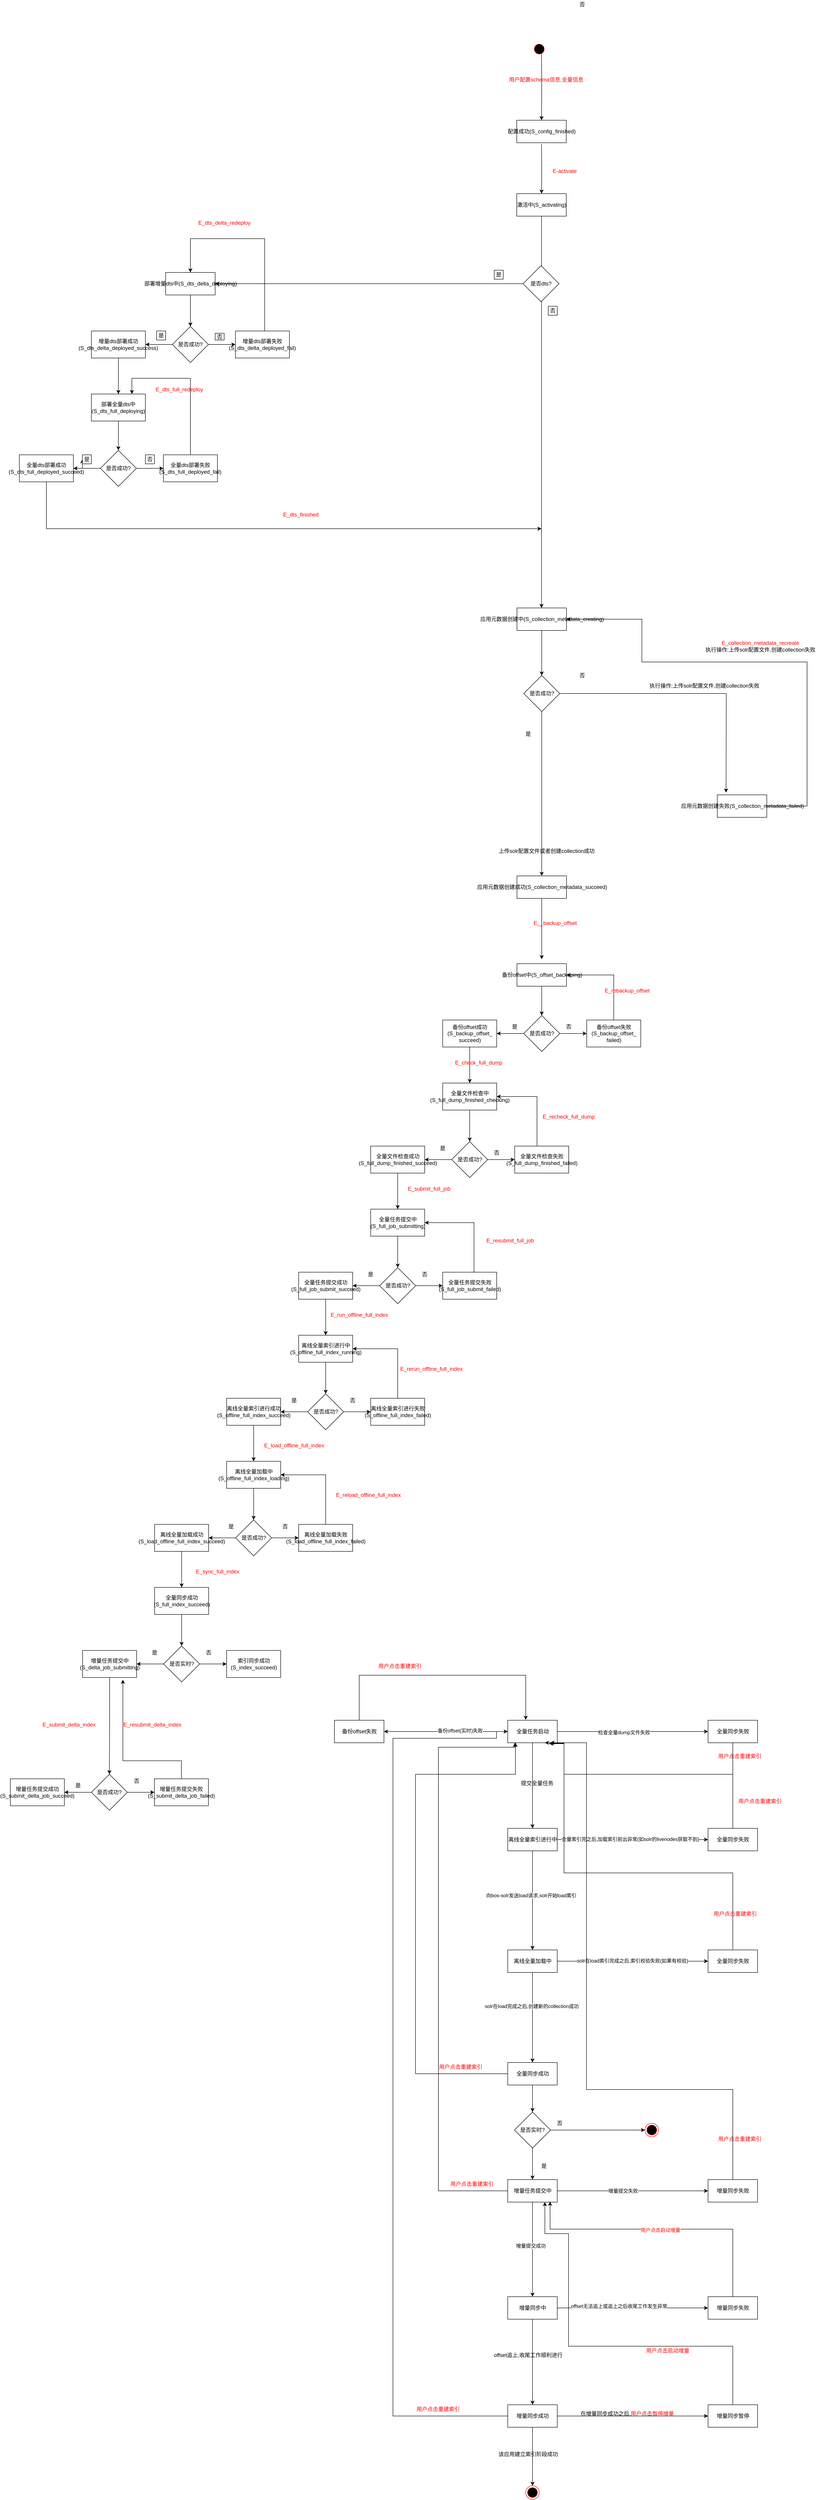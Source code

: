 <mxfile version="13.9.7" type="github">
  <diagram id="E6UDTMIK5SfPo9EAQP29" name="Page-1">
    <mxGraphModel dx="2750" dy="1805" grid="1" gridSize="10" guides="1" tooltips="1" connect="1" arrows="1" fold="1" page="1" pageScale="1" pageWidth="1169" pageHeight="826" math="0" shadow="0">
      <root>
        <mxCell id="0" />
        <mxCell id="1" parent="0" />
        <mxCell id="xRANGXOFlQ8uoqTKwq2T-1" value="" style="ellipse;html=1;shape=startState;fillColor=#000000;strokeColor=#ff0000;" parent="1" vertex="1">
          <mxGeometry x="410" y="-636" width="30" height="30" as="geometry" />
        </mxCell>
        <mxCell id="xRANGXOFlQ8uoqTKwq2T-8" value="" style="edgeStyle=orthogonalEdgeStyle;rounded=0;orthogonalLoop=1;jettySize=auto;html=1;" parent="1" target="xRANGXOFlQ8uoqTKwq2T-7" edge="1">
          <mxGeometry relative="1" as="geometry">
            <mxPoint x="430" y="-613" as="sourcePoint" />
          </mxGeometry>
        </mxCell>
        <mxCell id="xRANGXOFlQ8uoqTKwq2T-10" value="" style="edgeStyle=orthogonalEdgeStyle;rounded=0;orthogonalLoop=1;jettySize=auto;html=1;" parent="1" target="ouW_fzpy-MnYri31NkzG-50" edge="1">
          <mxGeometry relative="1" as="geometry">
            <mxPoint x="430" y="-270" as="sourcePoint" />
            <mxPoint x="460" y="1040" as="targetPoint" />
          </mxGeometry>
        </mxCell>
        <mxCell id="ouW_fzpy-MnYri31NkzG-12" style="edgeStyle=orthogonalEdgeStyle;rounded=0;orthogonalLoop=1;jettySize=auto;html=1;entryX=0.5;entryY=0;entryDx=0;entryDy=0;" edge="1" parent="1" target="ouW_fzpy-MnYri31NkzG-9">
          <mxGeometry relative="1" as="geometry">
            <mxPoint x="430" y="-310" as="targetPoint" />
            <mxPoint x="430" y="-410" as="sourcePoint" />
          </mxGeometry>
        </mxCell>
        <mxCell id="xRANGXOFlQ8uoqTKwq2T-7" value="配置成功(S_config_finished)" style="html=1;" parent="1" vertex="1">
          <mxGeometry x="375" y="-463" width="110" height="50" as="geometry" />
        </mxCell>
        <mxCell id="ouW_fzpy-MnYri31NkzG-66" style="edgeStyle=orthogonalEdgeStyle;rounded=0;orthogonalLoop=1;jettySize=auto;html=1;" edge="1" parent="1" source="xRANGXOFlQ8uoqTKwq2T-9">
          <mxGeometry relative="1" as="geometry">
            <mxPoint x="430.5" y="1400" as="targetPoint" />
          </mxGeometry>
        </mxCell>
        <mxCell id="xRANGXOFlQ8uoqTKwq2T-9" value="应用元数据创建成功(S_collection_metadata_succeed)" style="html=1;" parent="1" vertex="1">
          <mxGeometry x="375.5" y="1215" width="110" height="50" as="geometry" />
        </mxCell>
        <mxCell id="ouW_fzpy-MnYri31NkzG-60" style="edgeStyle=orthogonalEdgeStyle;rounded=0;orthogonalLoop=1;jettySize=auto;html=1;entryX=1;entryY=0.5;entryDx=0;entryDy=0;" edge="1" parent="1" source="xRANGXOFlQ8uoqTKwq2T-11" target="ouW_fzpy-MnYri31NkzG-50">
          <mxGeometry relative="1" as="geometry">
            <Array as="points">
              <mxPoint x="1020" y="1060" />
              <mxPoint x="1020" y="740" />
              <mxPoint x="653" y="740" />
              <mxPoint x="653" y="645" />
            </Array>
          </mxGeometry>
        </mxCell>
        <mxCell id="xRANGXOFlQ8uoqTKwq2T-11" value="应用元数据创建失败(S_collection_metadata_failed)" style="html=1;" parent="1" vertex="1">
          <mxGeometry x="820.5" y="1035" width="110" height="50" as="geometry" />
        </mxCell>
        <mxCell id="xRANGXOFlQ8uoqTKwq2T-22" style="edgeStyle=orthogonalEdgeStyle;rounded=0;orthogonalLoop=1;jettySize=auto;html=1;entryX=0;entryY=0.5;entryDx=0;entryDy=0;" parent="1" source="xRANGXOFlQ8uoqTKwq2T-18" target="xRANGXOFlQ8uoqTKwq2T-20" edge="1" treatAsSingle="0">
          <mxGeometry relative="1" as="geometry" />
        </mxCell>
        <mxCell id="pfTwy-6_xwasAA1-WFlj-45" value="检查全量dump文件失败" style="edgeLabel;html=1;align=center;verticalAlign=middle;resizable=0;points=[];" parent="xRANGXOFlQ8uoqTKwq2T-22" vertex="1" connectable="0">
          <mxGeometry x="-0.116" y="-2" relative="1" as="geometry">
            <mxPoint as="offset" />
          </mxGeometry>
        </mxCell>
        <mxCell id="xRANGXOFlQ8uoqTKwq2T-24" value="" style="edgeStyle=orthogonalEdgeStyle;rounded=0;orthogonalLoop=1;jettySize=auto;html=1;" parent="1" source="xRANGXOFlQ8uoqTKwq2T-18" target="xRANGXOFlQ8uoqTKwq2T-23" edge="1">
          <mxGeometry relative="1" as="geometry" />
        </mxCell>
        <mxCell id="pfTwy-6_xwasAA1-WFlj-31" value="" style="edgeStyle=orthogonalEdgeStyle;rounded=0;orthogonalLoop=1;jettySize=auto;html=1;" parent="1" source="xRANGXOFlQ8uoqTKwq2T-18" target="pfTwy-6_xwasAA1-WFlj-30" edge="1" treatAsSingle="0">
          <mxGeometry relative="1" as="geometry" />
        </mxCell>
        <mxCell id="pfTwy-6_xwasAA1-WFlj-43" value="备份offset(实时)失败" style="edgeLabel;html=1;align=center;verticalAlign=middle;resizable=0;points=[];" parent="pfTwy-6_xwasAA1-WFlj-31" vertex="1" connectable="0">
          <mxGeometry x="-0.229" y="-2" relative="1" as="geometry">
            <mxPoint as="offset" />
          </mxGeometry>
        </mxCell>
        <mxCell id="xRANGXOFlQ8uoqTKwq2T-18" value="全量任务启动" style="html=1;" parent="1" vertex="1">
          <mxGeometry x="355" y="3090" width="110" height="50" as="geometry" />
        </mxCell>
        <mxCell id="pfTwy-6_xwasAA1-WFlj-65" style="edgeStyle=orthogonalEdgeStyle;rounded=0;orthogonalLoop=1;jettySize=auto;html=1;" parent="1" source="xRANGXOFlQ8uoqTKwq2T-20" edge="1">
          <mxGeometry relative="1" as="geometry">
            <mxPoint x="450" y="3140" as="targetPoint" />
            <Array as="points">
              <mxPoint x="855" y="3210" />
              <mxPoint x="480" y="3210" />
              <mxPoint x="480" y="3140" />
            </Array>
          </mxGeometry>
        </mxCell>
        <mxCell id="xRANGXOFlQ8uoqTKwq2T-20" value="全量同步失败" style="html=1;" parent="1" vertex="1">
          <mxGeometry x="800" y="3090" width="110" height="50" as="geometry" />
        </mxCell>
        <mxCell id="xRANGXOFlQ8uoqTKwq2T-26" value="" style="edgeStyle=orthogonalEdgeStyle;rounded=0;orthogonalLoop=1;jettySize=auto;html=1;" parent="1" source="xRANGXOFlQ8uoqTKwq2T-23" target="xRANGXOFlQ8uoqTKwq2T-25" edge="1" treatAsSingle="0">
          <mxGeometry relative="1" as="geometry" />
        </mxCell>
        <mxCell id="pfTwy-6_xwasAA1-WFlj-47" value="全量索引完之后,加载索引前出异常(如solr的livenodes获取不到)" style="edgeLabel;html=1;align=center;verticalAlign=middle;resizable=0;points=[];" parent="xRANGXOFlQ8uoqTKwq2T-26" vertex="1" connectable="0">
          <mxGeometry x="-0.033" y="1" relative="1" as="geometry">
            <mxPoint as="offset" />
          </mxGeometry>
        </mxCell>
        <mxCell id="xRANGXOFlQ8uoqTKwq2T-28" value="" style="edgeStyle=orthogonalEdgeStyle;rounded=0;orthogonalLoop=1;jettySize=auto;html=1;" parent="1" source="xRANGXOFlQ8uoqTKwq2T-23" target="xRANGXOFlQ8uoqTKwq2T-27" edge="1" treatAsSingle="0">
          <mxGeometry relative="1" as="geometry" />
        </mxCell>
        <mxCell id="pfTwy-6_xwasAA1-WFlj-48" value="向bos-solr发送load请求,solr开始load索引" style="edgeLabel;html=1;align=center;verticalAlign=middle;resizable=0;points=[];" parent="xRANGXOFlQ8uoqTKwq2T-28" vertex="1" connectable="0">
          <mxGeometry x="-0.1" y="-3" relative="1" as="geometry">
            <mxPoint as="offset" />
          </mxGeometry>
        </mxCell>
        <mxCell id="xRANGXOFlQ8uoqTKwq2T-23" value="离线全量索引进行中" style="html=1;" parent="1" vertex="1">
          <mxGeometry x="355" y="3330" width="110" height="50" as="geometry" />
        </mxCell>
        <mxCell id="pfTwy-6_xwasAA1-WFlj-63" style="edgeStyle=orthogonalEdgeStyle;rounded=0;orthogonalLoop=1;jettySize=auto;html=1;entryX=0.836;entryY=1.04;entryDx=0;entryDy=0;entryPerimeter=0;" parent="1" source="xRANGXOFlQ8uoqTKwq2T-25" target="xRANGXOFlQ8uoqTKwq2T-18" edge="1">
          <mxGeometry relative="1" as="geometry">
            <Array as="points">
              <mxPoint x="855" y="3210" />
              <mxPoint x="480" y="3210" />
              <mxPoint x="480" y="3142" />
            </Array>
          </mxGeometry>
        </mxCell>
        <mxCell id="xRANGXOFlQ8uoqTKwq2T-25" value="全量同步失败" style="html=1;" parent="1" vertex="1">
          <mxGeometry x="800" y="3330" width="110" height="50" as="geometry" />
        </mxCell>
        <mxCell id="pfTwy-6_xwasAA1-WFlj-2" value="" style="edgeStyle=orthogonalEdgeStyle;rounded=0;orthogonalLoop=1;jettySize=auto;html=1;" parent="1" source="xRANGXOFlQ8uoqTKwq2T-27" target="pfTwy-6_xwasAA1-WFlj-1" edge="1" treatAsSingle="0">
          <mxGeometry relative="1" as="geometry" />
        </mxCell>
        <mxCell id="pfTwy-6_xwasAA1-WFlj-49" value="solr在load索引完成之后,索引校验失败(如果有校验)" style="edgeLabel;html=1;align=center;verticalAlign=middle;resizable=0;points=[];" parent="pfTwy-6_xwasAA1-WFlj-2" vertex="1" connectable="0">
          <mxGeometry x="-0.003" y="1" relative="1" as="geometry">
            <mxPoint as="offset" />
          </mxGeometry>
        </mxCell>
        <mxCell id="pfTwy-6_xwasAA1-WFlj-4" value="" style="edgeStyle=orthogonalEdgeStyle;rounded=0;orthogonalLoop=1;jettySize=auto;html=1;" parent="1" source="xRANGXOFlQ8uoqTKwq2T-27" target="pfTwy-6_xwasAA1-WFlj-3" edge="1" treatAsSingle="0">
          <mxGeometry relative="1" as="geometry" />
        </mxCell>
        <mxCell id="pfTwy-6_xwasAA1-WFlj-50" value="solr在load完成之后,创建新的collection成功" style="edgeLabel;html=1;align=center;verticalAlign=middle;resizable=0;points=[];" parent="pfTwy-6_xwasAA1-WFlj-4" vertex="1" connectable="0">
          <mxGeometry x="-0.25" y="-2" relative="1" as="geometry">
            <mxPoint as="offset" />
          </mxGeometry>
        </mxCell>
        <mxCell id="xRANGXOFlQ8uoqTKwq2T-27" value="离线全量加载中" style="html=1;" parent="1" vertex="1">
          <mxGeometry x="355" y="3600" width="110" height="50" as="geometry" />
        </mxCell>
        <mxCell id="pfTwy-6_xwasAA1-WFlj-64" style="edgeStyle=orthogonalEdgeStyle;rounded=0;orthogonalLoop=1;jettySize=auto;html=1;entryX=0.836;entryY=1.04;entryDx=0;entryDy=0;entryPerimeter=0;" parent="1" edge="1">
          <mxGeometry relative="1" as="geometry">
            <mxPoint x="855" y="3599" as="sourcePoint" />
            <mxPoint x="446.96" y="3141" as="targetPoint" />
            <Array as="points">
              <mxPoint x="855" y="3429" />
              <mxPoint x="480" y="3429" />
              <mxPoint x="480" y="3141" />
            </Array>
          </mxGeometry>
        </mxCell>
        <mxCell id="pfTwy-6_xwasAA1-WFlj-1" value="全量同步失败" style="html=1;" parent="1" vertex="1">
          <mxGeometry x="800" y="3600" width="110" height="50" as="geometry" />
        </mxCell>
        <mxCell id="pfTwy-6_xwasAA1-WFlj-6" value="" style="edgeStyle=orthogonalEdgeStyle;rounded=0;orthogonalLoop=1;jettySize=auto;html=1;" parent="1" source="pfTwy-6_xwasAA1-WFlj-3" target="pfTwy-6_xwasAA1-WFlj-5" edge="1">
          <mxGeometry relative="1" as="geometry" />
        </mxCell>
        <mxCell id="pfTwy-6_xwasAA1-WFlj-69" style="edgeStyle=orthogonalEdgeStyle;rounded=0;orthogonalLoop=1;jettySize=auto;html=1;entryX=0.155;entryY=1;entryDx=0;entryDy=0;entryPerimeter=0;" parent="1" source="pfTwy-6_xwasAA1-WFlj-3" target="xRANGXOFlQ8uoqTKwq2T-18" edge="1">
          <mxGeometry relative="1" as="geometry">
            <Array as="points">
              <mxPoint x="150" y="3875" />
              <mxPoint x="150" y="3210" />
              <mxPoint x="372" y="3210" />
            </Array>
          </mxGeometry>
        </mxCell>
        <mxCell id="pfTwy-6_xwasAA1-WFlj-3" value="全量同步成功" style="html=1;" parent="1" vertex="1">
          <mxGeometry x="355" y="3850" width="110" height="50" as="geometry" />
        </mxCell>
        <mxCell id="pfTwy-6_xwasAA1-WFlj-9" value="" style="edgeStyle=orthogonalEdgeStyle;rounded=0;orthogonalLoop=1;jettySize=auto;html=1;entryX=0;entryY=0.5;entryDx=0;entryDy=0;" parent="1" source="pfTwy-6_xwasAA1-WFlj-5" target="pfTwy-6_xwasAA1-WFlj-11" edge="1">
          <mxGeometry relative="1" as="geometry">
            <mxPoint x="510" y="4000" as="targetPoint" />
          </mxGeometry>
        </mxCell>
        <mxCell id="pfTwy-6_xwasAA1-WFlj-18" value="" style="edgeStyle=orthogonalEdgeStyle;rounded=0;orthogonalLoop=1;jettySize=auto;html=1;entryX=0.5;entryY=0;entryDx=0;entryDy=0;" parent="1" source="pfTwy-6_xwasAA1-WFlj-5" target="pfTwy-6_xwasAA1-WFlj-19" edge="1">
          <mxGeometry relative="1" as="geometry">
            <mxPoint x="410" y="3820" as="targetPoint" />
          </mxGeometry>
        </mxCell>
        <mxCell id="pfTwy-6_xwasAA1-WFlj-5" value="是否实时?" style="rhombus;whiteSpace=wrap;html=1;" parent="1" vertex="1">
          <mxGeometry x="370" y="3960" width="80" height="80" as="geometry" />
        </mxCell>
        <mxCell id="pfTwy-6_xwasAA1-WFlj-10" value="否" style="text;html=1;align=center;verticalAlign=middle;resizable=0;points=[];autosize=1;" parent="1" vertex="1">
          <mxGeometry x="455" y="3975" width="30" height="20" as="geometry" />
        </mxCell>
        <mxCell id="pfTwy-6_xwasAA1-WFlj-11" value="" style="ellipse;html=1;shape=endState;fillColor=#000000;strokeColor=#ff0000;" parent="1" vertex="1">
          <mxGeometry x="660" y="3985" width="30" height="30" as="geometry" />
        </mxCell>
        <mxCell id="pfTwy-6_xwasAA1-WFlj-23" value="" style="edgeStyle=orthogonalEdgeStyle;rounded=0;orthogonalLoop=1;jettySize=auto;html=1;" parent="1" source="pfTwy-6_xwasAA1-WFlj-19" target="pfTwy-6_xwasAA1-WFlj-22" edge="1" treatAsSingle="0">
          <mxGeometry relative="1" as="geometry" />
        </mxCell>
        <mxCell id="pfTwy-6_xwasAA1-WFlj-52" value="增量提交成功" style="edgeLabel;html=1;align=center;verticalAlign=middle;resizable=0;points=[];" parent="pfTwy-6_xwasAA1-WFlj-23" vertex="1" connectable="0">
          <mxGeometry x="-0.076" y="-4" relative="1" as="geometry">
            <mxPoint as="offset" />
          </mxGeometry>
        </mxCell>
        <mxCell id="pfTwy-6_xwasAA1-WFlj-25" value="" style="edgeStyle=orthogonalEdgeStyle;rounded=0;orthogonalLoop=1;jettySize=auto;html=1;" parent="1" source="pfTwy-6_xwasAA1-WFlj-19" target="pfTwy-6_xwasAA1-WFlj-24" edge="1" treatAsSingle="0">
          <mxGeometry relative="1" as="geometry" />
        </mxCell>
        <mxCell id="pfTwy-6_xwasAA1-WFlj-51" value="增量提交失败" style="edgeLabel;html=1;align=center;verticalAlign=middle;resizable=0;points=[];" parent="pfTwy-6_xwasAA1-WFlj-25" vertex="1" connectable="0">
          <mxGeometry x="-0.128" relative="1" as="geometry">
            <mxPoint as="offset" />
          </mxGeometry>
        </mxCell>
        <mxCell id="pfTwy-6_xwasAA1-WFlj-77" style="edgeStyle=orthogonalEdgeStyle;rounded=0;orthogonalLoop=1;jettySize=auto;html=1;" parent="1" edge="1">
          <mxGeometry relative="1" as="geometry">
            <mxPoint x="356" y="4135" as="sourcePoint" />
            <mxPoint x="371" y="3140" as="targetPoint" />
            <Array as="points">
              <mxPoint x="201" y="4135" />
              <mxPoint x="201" y="3150" />
              <mxPoint x="371" y="3150" />
            </Array>
          </mxGeometry>
        </mxCell>
        <mxCell id="pfTwy-6_xwasAA1-WFlj-19" value="增量任务提交中" style="html=1;" parent="1" vertex="1">
          <mxGeometry x="355" y="4110" width="110" height="50" as="geometry" />
        </mxCell>
        <mxCell id="pfTwy-6_xwasAA1-WFlj-21" value="是" style="text;html=1;align=center;verticalAlign=middle;resizable=0;points=[];autosize=1;" parent="1" vertex="1">
          <mxGeometry x="420" y="4070" width="30" height="20" as="geometry" />
        </mxCell>
        <mxCell id="pfTwy-6_xwasAA1-WFlj-27" value="" style="edgeStyle=orthogonalEdgeStyle;rounded=0;orthogonalLoop=1;jettySize=auto;html=1;" parent="1" source="pfTwy-6_xwasAA1-WFlj-22" target="pfTwy-6_xwasAA1-WFlj-26" edge="1">
          <mxGeometry relative="1" as="geometry" />
        </mxCell>
        <mxCell id="pfTwy-6_xwasAA1-WFlj-29" value="" style="edgeStyle=orthogonalEdgeStyle;rounded=0;orthogonalLoop=1;jettySize=auto;html=1;" parent="1" source="pfTwy-6_xwasAA1-WFlj-22" target="pfTwy-6_xwasAA1-WFlj-28" edge="1" treatAsSingle="0">
          <mxGeometry relative="1" as="geometry" />
        </mxCell>
        <mxCell id="pfTwy-6_xwasAA1-WFlj-53" value="offset无法追上或追上之后收尾工作发生异常" style="edgeLabel;html=1;align=center;verticalAlign=middle;resizable=0;points=[];" parent="pfTwy-6_xwasAA1-WFlj-29" vertex="1" connectable="0">
          <mxGeometry x="-0.182" y="4" relative="1" as="geometry">
            <mxPoint as="offset" />
          </mxGeometry>
        </mxCell>
        <mxCell id="pfTwy-6_xwasAA1-WFlj-22" value="增量同步中" style="html=1;" parent="1" vertex="1">
          <mxGeometry x="355" y="4370" width="110" height="50" as="geometry" />
        </mxCell>
        <mxCell id="pfTwy-6_xwasAA1-WFlj-71" style="edgeStyle=orthogonalEdgeStyle;rounded=0;orthogonalLoop=1;jettySize=auto;html=1;entryX=0.75;entryY=1;entryDx=0;entryDy=0;" parent="1" source="pfTwy-6_xwasAA1-WFlj-24" target="xRANGXOFlQ8uoqTKwq2T-18" edge="1">
          <mxGeometry relative="1" as="geometry">
            <Array as="points">
              <mxPoint x="855" y="3910" />
              <mxPoint x="530" y="3910" />
              <mxPoint x="530" y="3140" />
            </Array>
          </mxGeometry>
        </mxCell>
        <mxCell id="pfTwy-6_xwasAA1-WFlj-24" value="增量同步失败" style="html=1;" parent="1" vertex="1">
          <mxGeometry x="800" y="4110" width="110" height="50" as="geometry" />
        </mxCell>
        <mxCell id="pfTwy-6_xwasAA1-WFlj-33" value="" style="edgeStyle=orthogonalEdgeStyle;rounded=0;orthogonalLoop=1;jettySize=auto;html=1;" parent="1" source="pfTwy-6_xwasAA1-WFlj-26" target="pfTwy-6_xwasAA1-WFlj-32" edge="1">
          <mxGeometry relative="1" as="geometry" />
        </mxCell>
        <mxCell id="pfTwy-6_xwasAA1-WFlj-35" value="" style="edgeStyle=orthogonalEdgeStyle;rounded=0;orthogonalLoop=1;jettySize=auto;html=1;entryX=0.5;entryY=0;entryDx=0;entryDy=0;" parent="1" source="pfTwy-6_xwasAA1-WFlj-26" target="pfTwy-6_xwasAA1-WFlj-36" edge="1">
          <mxGeometry relative="1" as="geometry">
            <mxPoint x="410" y="4230" as="targetPoint" />
          </mxGeometry>
        </mxCell>
        <mxCell id="pfTwy-6_xwasAA1-WFlj-75" style="edgeStyle=orthogonalEdgeStyle;rounded=0;orthogonalLoop=1;jettySize=auto;html=1;entryX=0;entryY=0.5;entryDx=0;entryDy=0;" parent="1" source="pfTwy-6_xwasAA1-WFlj-26" target="xRANGXOFlQ8uoqTKwq2T-18" edge="1">
          <mxGeometry relative="1" as="geometry">
            <Array as="points">
              <mxPoint x="100" y="4635" />
              <mxPoint x="100" y="3130" />
              <mxPoint x="330" y="3130" />
              <mxPoint x="330" y="3115" />
            </Array>
          </mxGeometry>
        </mxCell>
        <mxCell id="pfTwy-6_xwasAA1-WFlj-26" value="增量同步成功" style="html=1;" parent="1" vertex="1">
          <mxGeometry x="355" y="4610" width="110" height="50" as="geometry" />
        </mxCell>
        <mxCell id="pfTwy-6_xwasAA1-WFlj-59" style="edgeStyle=orthogonalEdgeStyle;rounded=0;orthogonalLoop=1;jettySize=auto;html=1;entryX=0.855;entryY=0.98;entryDx=0;entryDy=0;entryPerimeter=0;" parent="1" source="pfTwy-6_xwasAA1-WFlj-28" target="pfTwy-6_xwasAA1-WFlj-19" edge="1" treatAsSingle="0">
          <mxGeometry relative="1" as="geometry">
            <Array as="points">
              <mxPoint x="855" y="4220" />
              <mxPoint x="449" y="4220" />
            </Array>
          </mxGeometry>
        </mxCell>
        <mxCell id="pfTwy-6_xwasAA1-WFlj-60" value="&lt;font color=&quot;#ff0000&quot;&gt;用户点击启动增量&lt;/font&gt;" style="edgeLabel;html=1;align=center;verticalAlign=middle;resizable=0;points=[];" parent="pfTwy-6_xwasAA1-WFlj-59" vertex="1" connectable="0">
          <mxGeometry x="0.008" y="2" relative="1" as="geometry">
            <mxPoint as="offset" />
          </mxGeometry>
        </mxCell>
        <mxCell id="pfTwy-6_xwasAA1-WFlj-28" value="增量同步失败" style="html=1;" parent="1" vertex="1">
          <mxGeometry x="800" y="4370" width="110" height="50" as="geometry" />
        </mxCell>
        <mxCell id="pfTwy-6_xwasAA1-WFlj-73" style="edgeStyle=orthogonalEdgeStyle;rounded=0;orthogonalLoop=1;jettySize=auto;html=1;entryX=0.364;entryY=-0.02;entryDx=0;entryDy=0;entryPerimeter=0;" parent="1" source="pfTwy-6_xwasAA1-WFlj-30" target="xRANGXOFlQ8uoqTKwq2T-18" edge="1">
          <mxGeometry relative="1" as="geometry">
            <Array as="points">
              <mxPoint x="25" y="2990" />
              <mxPoint x="395" y="2990" />
            </Array>
          </mxGeometry>
        </mxCell>
        <mxCell id="pfTwy-6_xwasAA1-WFlj-30" value="备份offset失败" style="html=1;" parent="1" vertex="1">
          <mxGeometry x="-30" y="3090" width="110" height="50" as="geometry" />
        </mxCell>
        <mxCell id="pfTwy-6_xwasAA1-WFlj-61" style="edgeStyle=orthogonalEdgeStyle;rounded=0;orthogonalLoop=1;jettySize=auto;html=1;entryX=0.75;entryY=1;entryDx=0;entryDy=0;" parent="1" source="pfTwy-6_xwasAA1-WFlj-32" target="pfTwy-6_xwasAA1-WFlj-19" edge="1">
          <mxGeometry relative="1" as="geometry">
            <Array as="points">
              <mxPoint x="855" y="4480" />
              <mxPoint x="490" y="4480" />
              <mxPoint x="490" y="4230" />
              <mxPoint x="438" y="4230" />
            </Array>
          </mxGeometry>
        </mxCell>
        <mxCell id="pfTwy-6_xwasAA1-WFlj-32" value="增量同步暂停" style="html=1;" parent="1" vertex="1">
          <mxGeometry x="800" y="4610" width="110" height="50" as="geometry" />
        </mxCell>
        <mxCell id="pfTwy-6_xwasAA1-WFlj-36" value="" style="ellipse;html=1;shape=endState;fillColor=#000000;strokeColor=#ff0000;" parent="1" vertex="1">
          <mxGeometry x="395" y="4790" width="30" height="30" as="geometry" />
        </mxCell>
        <mxCell id="pfTwy-6_xwasAA1-WFlj-40" value="&lt;font color=&quot;#ff0000&quot;&gt;用户配置schema信息,全量信息&lt;/font&gt;" style="text;html=1;align=center;verticalAlign=middle;resizable=0;points=[];autosize=1;" parent="1" vertex="1">
          <mxGeometry x="350" y="-563" width="180" height="20" as="geometry" />
        </mxCell>
        <mxCell id="pfTwy-6_xwasAA1-WFlj-41" value="&lt;br&gt;&amp;nbsp; &amp;nbsp; &amp;nbsp; &amp;nbsp; &amp;nbsp; &amp;nbsp; &amp;nbsp;执行操作:上传solr配置文件,创建collection失败" style="text;html=1;align=center;verticalAlign=middle;resizable=0;points=[];autosize=1;" parent="1" vertex="1">
          <mxGeometry x="620" y="770" width="300" height="30" as="geometry" />
        </mxCell>
        <mxCell id="pfTwy-6_xwasAA1-WFlj-42" value="&lt;br&gt;&lt;span style=&quot;color: rgb(255 , 0 , 0)&quot;&gt;&lt;br&gt;&lt;/span&gt;上传solr配置文件或者创建collection成功" style="text;html=1;align=center;verticalAlign=middle;resizable=0;points=[];autosize=1;" parent="1" vertex="1">
          <mxGeometry x="325.5" y="1120" width="230" height="50" as="geometry" />
        </mxCell>
        <mxCell id="pfTwy-6_xwasAA1-WFlj-46" value="提交全量任务" style="text;html=1;align=center;verticalAlign=middle;resizable=0;points=[];autosize=1;" parent="1" vertex="1">
          <mxGeometry x="375" y="3220" width="90" height="20" as="geometry" />
        </mxCell>
        <mxCell id="pfTwy-6_xwasAA1-WFlj-54" value="offset追上,收尾工作顺利进行" style="text;html=1;align=center;verticalAlign=middle;resizable=0;points=[];autosize=1;" parent="1" vertex="1">
          <mxGeometry x="315" y="4490" width="170" height="20" as="geometry" />
        </mxCell>
        <mxCell id="pfTwy-6_xwasAA1-WFlj-55" value="在增量同步成功之后,&lt;font color=&quot;#ff0000&quot;&gt;用户点击暂停增量&lt;/font&gt;" style="text;html=1;align=center;verticalAlign=middle;resizable=0;points=[];autosize=1;" parent="1" vertex="1">
          <mxGeometry x="510" y="4620" width="220" height="20" as="geometry" />
        </mxCell>
        <mxCell id="pfTwy-6_xwasAA1-WFlj-56" value="该应用建立索引阶段成功" style="text;html=1;align=center;verticalAlign=middle;resizable=0;points=[];autosize=1;" parent="1" vertex="1">
          <mxGeometry x="325" y="4710" width="150" height="20" as="geometry" />
        </mxCell>
        <mxCell id="pfTwy-6_xwasAA1-WFlj-62" value="&lt;font color=&quot;#ff0000&quot;&gt;用户点击启动增量&lt;/font&gt;" style="text;html=1;align=center;verticalAlign=middle;resizable=0;points=[];autosize=1;" parent="1" vertex="1">
          <mxGeometry x="655" y="4480" width="110" height="20" as="geometry" />
        </mxCell>
        <mxCell id="pfTwy-6_xwasAA1-WFlj-66" value="&lt;font color=&quot;#ff0000&quot;&gt;用户点击重建索引&lt;/font&gt;" style="text;html=1;align=center;verticalAlign=middle;resizable=0;points=[];autosize=1;" parent="1" vertex="1">
          <mxGeometry x="860" y="3260" width="110" height="20" as="geometry" />
        </mxCell>
        <mxCell id="pfTwy-6_xwasAA1-WFlj-67" value="&lt;font color=&quot;#ff0000&quot;&gt;用户点击重建索引&lt;/font&gt;" style="text;html=1;align=center;verticalAlign=middle;resizable=0;points=[];autosize=1;" parent="1" vertex="1">
          <mxGeometry x="815" y="3160" width="110" height="20" as="geometry" />
        </mxCell>
        <mxCell id="pfTwy-6_xwasAA1-WFlj-68" value="&lt;font color=&quot;#ff0000&quot;&gt;用户点击重建索引&lt;/font&gt;" style="text;html=1;align=center;verticalAlign=middle;resizable=0;points=[];autosize=1;" parent="1" vertex="1">
          <mxGeometry x="805" y="3510" width="110" height="20" as="geometry" />
        </mxCell>
        <mxCell id="pfTwy-6_xwasAA1-WFlj-70" value="&lt;font color=&quot;#ff0000&quot;&gt;用户点击重建索引&lt;/font&gt;" style="text;html=1;align=center;verticalAlign=middle;resizable=0;points=[];autosize=1;" parent="1" vertex="1">
          <mxGeometry x="195" y="3850" width="110" height="20" as="geometry" />
        </mxCell>
        <mxCell id="pfTwy-6_xwasAA1-WFlj-72" value="&lt;font color=&quot;#ff0000&quot;&gt;用户点击重建索引&lt;/font&gt;" style="text;html=1;align=center;verticalAlign=middle;resizable=0;points=[];autosize=1;" parent="1" vertex="1">
          <mxGeometry x="815" y="4010" width="110" height="20" as="geometry" />
        </mxCell>
        <mxCell id="pfTwy-6_xwasAA1-WFlj-74" value="&lt;font color=&quot;#ff0000&quot;&gt;用户点击重建索引&lt;/font&gt;" style="text;html=1;align=center;verticalAlign=middle;resizable=0;points=[];autosize=1;" parent="1" vertex="1">
          <mxGeometry x="60" y="2960" width="110" height="20" as="geometry" />
        </mxCell>
        <mxCell id="pfTwy-6_xwasAA1-WFlj-76" value="&lt;font color=&quot;#ff0000&quot;&gt;用户点击重建索引&lt;/font&gt;" style="text;html=1;align=center;verticalAlign=middle;resizable=0;points=[];autosize=1;" parent="1" vertex="1">
          <mxGeometry x="145" y="4610" width="110" height="20" as="geometry" />
        </mxCell>
        <mxCell id="pfTwy-6_xwasAA1-WFlj-78" value="&lt;font color=&quot;#ff0000&quot;&gt;用户点击重建索引&lt;/font&gt;" style="text;html=1;align=center;verticalAlign=middle;resizable=0;points=[];autosize=1;" parent="1" vertex="1">
          <mxGeometry x="220" y="4110" width="110" height="20" as="geometry" />
        </mxCell>
        <mxCell id="pfTwy-6_xwasAA1-WFlj-80" value="&lt;font color=&quot;#ff0000&quot;&gt;E_collection_metadata_recreate&lt;br&gt;&lt;/font&gt;执行操作:上传solr配置文件,创建collection失败&lt;font color=&quot;#ff0000&quot;&gt;&lt;br&gt;&lt;/font&gt;" style="text;html=1;align=center;verticalAlign=middle;resizable=0;points=[];autosize=1;" parent="1" vertex="1">
          <mxGeometry x="785.5" y="690" width="260" height="30" as="geometry" />
        </mxCell>
        <mxCell id="ouW_fzpy-MnYri31NkzG-7" style="edgeStyle=orthogonalEdgeStyle;rounded=0;orthogonalLoop=1;jettySize=auto;html=1;entryX=1;entryY=0.5;entryDx=0;entryDy=0;" edge="1" parent="1" source="ouW_fzpy-MnYri31NkzG-1" target="ouW_fzpy-MnYri31NkzG-8">
          <mxGeometry relative="1" as="geometry">
            <mxPoint x="240" y="-20" as="targetPoint" />
          </mxGeometry>
        </mxCell>
        <mxCell id="ouW_fzpy-MnYri31NkzG-1" value="是否dts?" style="rhombus;whiteSpace=wrap;html=1;" vertex="1" parent="1">
          <mxGeometry x="389" y="-140" width="80" height="80" as="geometry" />
        </mxCell>
        <mxCell id="ouW_fzpy-MnYri31NkzG-2" value="否" style="text;html=1;align=center;verticalAlign=middle;resizable=0;points=[];autosize=1;" vertex="1" parent="1">
          <mxGeometry x="505" y="-730" width="30" height="20" as="geometry" />
        </mxCell>
        <mxCell id="ouW_fzpy-MnYri31NkzG-3" value="是" style="rounded=0;whiteSpace=wrap;html=1;" vertex="1" parent="1">
          <mxGeometry x="325" y="-130" width="20" height="20" as="geometry" />
        </mxCell>
        <mxCell id="ouW_fzpy-MnYri31NkzG-4" value="否" style="rounded=0;whiteSpace=wrap;html=1;" vertex="1" parent="1">
          <mxGeometry x="445" y="-50" width="20" height="20" as="geometry" />
        </mxCell>
        <mxCell id="ouW_fzpy-MnYri31NkzG-16" style="edgeStyle=orthogonalEdgeStyle;rounded=0;orthogonalLoop=1;jettySize=auto;html=1;entryX=0.5;entryY=0;entryDx=0;entryDy=0;" edge="1" parent="1" source="ouW_fzpy-MnYri31NkzG-8">
          <mxGeometry relative="1" as="geometry">
            <mxPoint x="-350" y="-5" as="targetPoint" />
          </mxGeometry>
        </mxCell>
        <mxCell id="ouW_fzpy-MnYri31NkzG-8" value="部署增量dts中(S_dts_delta_deploying)" style="html=1;" vertex="1" parent="1">
          <mxGeometry x="-405" y="-125" width="110" height="50" as="geometry" />
        </mxCell>
        <mxCell id="ouW_fzpy-MnYri31NkzG-9" value="激活中(S_activating)" style="html=1;" vertex="1" parent="1">
          <mxGeometry x="375" y="-300" width="110" height="50" as="geometry" />
        </mxCell>
        <mxCell id="ouW_fzpy-MnYri31NkzG-13" value="&lt;font color=&quot;#ff0000&quot;&gt;E-activate&lt;/font&gt;" style="text;html=1;align=center;verticalAlign=middle;resizable=0;points=[];autosize=1;" vertex="1" parent="1">
          <mxGeometry x="445.5" y="-360" width="70" height="20" as="geometry" />
        </mxCell>
        <mxCell id="ouW_fzpy-MnYri31NkzG-21" value="" style="edgeStyle=orthogonalEdgeStyle;rounded=0;orthogonalLoop=1;jettySize=auto;html=1;" edge="1" parent="1" source="ouW_fzpy-MnYri31NkzG-19" target="ouW_fzpy-MnYri31NkzG-20">
          <mxGeometry relative="1" as="geometry" />
        </mxCell>
        <mxCell id="ouW_fzpy-MnYri31NkzG-24" value="" style="edgeStyle=orthogonalEdgeStyle;rounded=0;orthogonalLoop=1;jettySize=auto;html=1;" edge="1" parent="1" source="ouW_fzpy-MnYri31NkzG-19" target="ouW_fzpy-MnYri31NkzG-23">
          <mxGeometry relative="1" as="geometry" />
        </mxCell>
        <mxCell id="ouW_fzpy-MnYri31NkzG-19" value="是否成功?" style="rhombus;whiteSpace=wrap;html=1;" vertex="1" parent="1">
          <mxGeometry x="-390" y="-5" width="80" height="80" as="geometry" />
        </mxCell>
        <mxCell id="ouW_fzpy-MnYri31NkzG-27" value="" style="edgeStyle=orthogonalEdgeStyle;rounded=0;orthogonalLoop=1;jettySize=auto;html=1;" edge="1" parent="1" source="ouW_fzpy-MnYri31NkzG-20" target="ouW_fzpy-MnYri31NkzG-26">
          <mxGeometry relative="1" as="geometry" />
        </mxCell>
        <mxCell id="ouW_fzpy-MnYri31NkzG-20" value="&lt;span&gt;增量dts部署成功(S_dts_delta_deployed_success)&lt;/span&gt;" style="whiteSpace=wrap;html=1;" vertex="1" parent="1">
          <mxGeometry x="-570" y="5" width="120" height="60" as="geometry" />
        </mxCell>
        <mxCell id="ouW_fzpy-MnYri31NkzG-22" value="是" style="rounded=0;whiteSpace=wrap;html=1;" vertex="1" parent="1">
          <mxGeometry x="-425" y="5" width="20" height="20" as="geometry" />
        </mxCell>
        <mxCell id="ouW_fzpy-MnYri31NkzG-29" style="edgeStyle=orthogonalEdgeStyle;rounded=0;orthogonalLoop=1;jettySize=auto;html=1;entryX=0.5;entryY=0;entryDx=0;entryDy=0;" edge="1" parent="1" source="ouW_fzpy-MnYri31NkzG-23" target="ouW_fzpy-MnYri31NkzG-8">
          <mxGeometry relative="1" as="geometry">
            <Array as="points">
              <mxPoint x="-185" y="-200" />
              <mxPoint x="-350" y="-200" />
            </Array>
          </mxGeometry>
        </mxCell>
        <mxCell id="ouW_fzpy-MnYri31NkzG-23" value="增量dts部署失败(S_dts_delta_deployed_fail)" style="whiteSpace=wrap;html=1;" vertex="1" parent="1">
          <mxGeometry x="-250" y="5" width="120" height="60" as="geometry" />
        </mxCell>
        <mxCell id="ouW_fzpy-MnYri31NkzG-25" value="否" style="rounded=0;whiteSpace=wrap;html=1;" vertex="1" parent="1">
          <mxGeometry x="-295" y="10" width="20" height="15" as="geometry" />
        </mxCell>
        <mxCell id="ouW_fzpy-MnYri31NkzG-32" value="" style="edgeStyle=orthogonalEdgeStyle;rounded=0;orthogonalLoop=1;jettySize=auto;html=1;" edge="1" parent="1" source="ouW_fzpy-MnYri31NkzG-26" target="ouW_fzpy-MnYri31NkzG-31">
          <mxGeometry relative="1" as="geometry">
            <Array as="points">
              <mxPoint x="-510" y="250" />
              <mxPoint x="-510" y="250" />
            </Array>
          </mxGeometry>
        </mxCell>
        <mxCell id="ouW_fzpy-MnYri31NkzG-26" value="部署全量dts中(S_dts_full_deploying)" style="whiteSpace=wrap;html=1;" vertex="1" parent="1">
          <mxGeometry x="-570" y="145" width="120" height="60" as="geometry" />
        </mxCell>
        <mxCell id="ouW_fzpy-MnYri31NkzG-30" value="&lt;font color=&quot;#ff0000&quot;&gt;E_dts_delta_redeploy&lt;/font&gt;" style="text;html=1;align=center;verticalAlign=middle;resizable=0;points=[];autosize=1;" vertex="1" parent="1">
          <mxGeometry x="-340" y="-245" width="130" height="20" as="geometry" />
        </mxCell>
        <mxCell id="ouW_fzpy-MnYri31NkzG-35" value="" style="edgeStyle=orthogonalEdgeStyle;rounded=0;orthogonalLoop=1;jettySize=auto;html=1;" edge="1" parent="1" source="ouW_fzpy-MnYri31NkzG-31" target="ouW_fzpy-MnYri31NkzG-34">
          <mxGeometry relative="1" as="geometry" />
        </mxCell>
        <mxCell id="ouW_fzpy-MnYri31NkzG-42" value="" style="edgeStyle=orthogonalEdgeStyle;rounded=0;orthogonalLoop=1;jettySize=auto;html=1;" edge="1" parent="1" source="ouW_fzpy-MnYri31NkzG-31" target="ouW_fzpy-MnYri31NkzG-41">
          <mxGeometry relative="1" as="geometry" />
        </mxCell>
        <mxCell id="ouW_fzpy-MnYri31NkzG-31" value="是否成功?" style="rhombus;whiteSpace=wrap;html=1;" vertex="1" parent="1">
          <mxGeometry x="-550" y="270" width="80" height="80" as="geometry" />
        </mxCell>
        <mxCell id="ouW_fzpy-MnYri31NkzG-33" value="否" style="rounded=0;whiteSpace=wrap;html=1;" vertex="1" parent="1">
          <mxGeometry x="-450" y="280" width="20" height="20" as="geometry" />
        </mxCell>
        <mxCell id="ouW_fzpy-MnYri31NkzG-44" style="edgeStyle=orthogonalEdgeStyle;rounded=0;orthogonalLoop=1;jettySize=auto;html=1;entryX=0.75;entryY=0;entryDx=0;entryDy=0;" edge="1" parent="1" source="ouW_fzpy-MnYri31NkzG-34" target="ouW_fzpy-MnYri31NkzG-26">
          <mxGeometry relative="1" as="geometry">
            <Array as="points">
              <mxPoint x="-350" y="110" />
              <mxPoint x="-480" y="110" />
            </Array>
          </mxGeometry>
        </mxCell>
        <mxCell id="ouW_fzpy-MnYri31NkzG-34" value="&lt;span&gt;全量dts部署失败(S_dts_full_deployed_fail)&lt;/span&gt;" style="whiteSpace=wrap;html=1;" vertex="1" parent="1">
          <mxGeometry x="-410" y="280" width="120" height="60" as="geometry" />
        </mxCell>
        <mxCell id="ouW_fzpy-MnYri31NkzG-58" style="edgeStyle=orthogonalEdgeStyle;rounded=0;orthogonalLoop=1;jettySize=auto;html=1;" edge="1" parent="1" source="ouW_fzpy-MnYri31NkzG-41">
          <mxGeometry relative="1" as="geometry">
            <mxPoint x="430" y="444" as="targetPoint" />
            <Array as="points">
              <mxPoint x="-670" y="444" />
            </Array>
          </mxGeometry>
        </mxCell>
        <mxCell id="ouW_fzpy-MnYri31NkzG-61" value="" style="edgeStyle=orthogonalEdgeStyle;rounded=0;orthogonalLoop=1;jettySize=auto;html=1;" edge="1" parent="1" source="ouW_fzpy-MnYri31NkzG-41" target="ouW_fzpy-MnYri31NkzG-43">
          <mxGeometry relative="1" as="geometry" />
        </mxCell>
        <mxCell id="ouW_fzpy-MnYri31NkzG-41" value="&lt;span&gt;全量dts部署成功(S_dts_full_deployed_succeed)&lt;/span&gt;" style="whiteSpace=wrap;html=1;" vertex="1" parent="1">
          <mxGeometry x="-730" y="280" width="120" height="60" as="geometry" />
        </mxCell>
        <mxCell id="ouW_fzpy-MnYri31NkzG-43" value="是" style="rounded=0;whiteSpace=wrap;html=1;" vertex="1" parent="1">
          <mxGeometry x="-590" y="280" width="20" height="20" as="geometry" />
        </mxCell>
        <mxCell id="ouW_fzpy-MnYri31NkzG-45" value="&lt;font color=&quot;#ff0000&quot;&gt;E_dts_full_redeploy&lt;/font&gt;" style="text;html=1;align=center;verticalAlign=middle;resizable=0;points=[];autosize=1;" vertex="1" parent="1">
          <mxGeometry x="-435" y="125" width="120" height="20" as="geometry" />
        </mxCell>
        <mxCell id="ouW_fzpy-MnYri31NkzG-53" value="" style="edgeStyle=orthogonalEdgeStyle;rounded=0;orthogonalLoop=1;jettySize=auto;html=1;" edge="1" parent="1" source="ouW_fzpy-MnYri31NkzG-50" target="ouW_fzpy-MnYri31NkzG-52">
          <mxGeometry relative="1" as="geometry" />
        </mxCell>
        <mxCell id="ouW_fzpy-MnYri31NkzG-50" value="应用元数据创建中(S_collection_metadata_creating)" style="html=1;" vertex="1" parent="1">
          <mxGeometry x="375.5" y="620" width="110" height="50" as="geometry" />
        </mxCell>
        <mxCell id="ouW_fzpy-MnYri31NkzG-54" style="edgeStyle=orthogonalEdgeStyle;rounded=0;orthogonalLoop=1;jettySize=auto;html=1;" edge="1" parent="1" source="ouW_fzpy-MnYri31NkzG-52">
          <mxGeometry relative="1" as="geometry">
            <mxPoint x="840" y="1030" as="targetPoint" />
          </mxGeometry>
        </mxCell>
        <mxCell id="ouW_fzpy-MnYri31NkzG-55" style="edgeStyle=orthogonalEdgeStyle;rounded=0;orthogonalLoop=1;jettySize=auto;html=1;" edge="1" parent="1" source="ouW_fzpy-MnYri31NkzG-52" target="xRANGXOFlQ8uoqTKwq2T-9">
          <mxGeometry relative="1" as="geometry" />
        </mxCell>
        <mxCell id="ouW_fzpy-MnYri31NkzG-52" value="是否成功?" style="rhombus;whiteSpace=wrap;html=1;" vertex="1" parent="1">
          <mxGeometry x="390.5" y="770" width="80" height="80" as="geometry" />
        </mxCell>
        <mxCell id="ouW_fzpy-MnYri31NkzG-56" value="否" style="text;html=1;align=center;verticalAlign=middle;resizable=0;points=[];autosize=1;" vertex="1" parent="1">
          <mxGeometry x="505" y="760" width="30" height="20" as="geometry" />
        </mxCell>
        <mxCell id="ouW_fzpy-MnYri31NkzG-57" value="是" style="text;html=1;align=center;verticalAlign=middle;resizable=0;points=[];autosize=1;" vertex="1" parent="1">
          <mxGeometry x="385" y="890" width="30" height="20" as="geometry" />
        </mxCell>
        <mxCell id="ouW_fzpy-MnYri31NkzG-59" value="&lt;font color=&quot;#ff0000&quot;&gt;E_dts_finished&lt;/font&gt;" style="text;html=1;align=center;verticalAlign=middle;resizable=0;points=[];autosize=1;" vertex="1" parent="1">
          <mxGeometry x="-150" y="403" width="90" height="20" as="geometry" />
        </mxCell>
        <mxCell id="ouW_fzpy-MnYri31NkzG-70" value="" style="edgeStyle=orthogonalEdgeStyle;rounded=0;orthogonalLoop=1;jettySize=auto;html=1;" edge="1" parent="1" source="ouW_fzpy-MnYri31NkzG-63" target="ouW_fzpy-MnYri31NkzG-69">
          <mxGeometry relative="1" as="geometry" />
        </mxCell>
        <mxCell id="ouW_fzpy-MnYri31NkzG-63" value="备份offset中(S_offset_backuping)" style="html=1;" vertex="1" parent="1">
          <mxGeometry x="375.5" y="1410" width="110" height="50" as="geometry" />
        </mxCell>
        <mxCell id="ouW_fzpy-MnYri31NkzG-68" value="&lt;font color=&quot;#ff0000&quot;&gt;E__backup_offset&lt;/font&gt;" style="text;html=1;align=center;verticalAlign=middle;resizable=0;points=[];autosize=1;" vertex="1" parent="1">
          <mxGeometry x="405" y="1310" width="110" height="20" as="geometry" />
        </mxCell>
        <mxCell id="ouW_fzpy-MnYri31NkzG-72" value="" style="edgeStyle=orthogonalEdgeStyle;rounded=0;orthogonalLoop=1;jettySize=auto;html=1;" edge="1" parent="1" source="ouW_fzpy-MnYri31NkzG-69" target="ouW_fzpy-MnYri31NkzG-71">
          <mxGeometry relative="1" as="geometry" />
        </mxCell>
        <mxCell id="ouW_fzpy-MnYri31NkzG-74" value="" style="edgeStyle=orthogonalEdgeStyle;rounded=0;orthogonalLoop=1;jettySize=auto;html=1;" edge="1" parent="1" source="ouW_fzpy-MnYri31NkzG-69" target="ouW_fzpy-MnYri31NkzG-73">
          <mxGeometry relative="1" as="geometry" />
        </mxCell>
        <mxCell id="ouW_fzpy-MnYri31NkzG-69" value="是否成功?" style="rhombus;whiteSpace=wrap;html=1;" vertex="1" parent="1">
          <mxGeometry x="390.5" y="1525" width="80" height="80" as="geometry" />
        </mxCell>
        <mxCell id="ouW_fzpy-MnYri31NkzG-81" style="edgeStyle=orthogonalEdgeStyle;rounded=0;orthogonalLoop=1;jettySize=auto;html=1;entryX=1;entryY=0.5;entryDx=0;entryDy=0;" edge="1" parent="1" source="ouW_fzpy-MnYri31NkzG-71" target="ouW_fzpy-MnYri31NkzG-63">
          <mxGeometry relative="1" as="geometry">
            <Array as="points">
              <mxPoint x="591" y="1435" />
            </Array>
          </mxGeometry>
        </mxCell>
        <mxCell id="ouW_fzpy-MnYri31NkzG-71" value="备份offset失败(S_backup_offset_&lt;br&gt;failed)" style="whiteSpace=wrap;html=1;" vertex="1" parent="1">
          <mxGeometry x="530.5" y="1535" width="120" height="60" as="geometry" />
        </mxCell>
        <mxCell id="ouW_fzpy-MnYri31NkzG-80" value="" style="edgeStyle=orthogonalEdgeStyle;rounded=0;orthogonalLoop=1;jettySize=auto;html=1;" edge="1" parent="1" source="ouW_fzpy-MnYri31NkzG-73" target="ouW_fzpy-MnYri31NkzG-79">
          <mxGeometry relative="1" as="geometry" />
        </mxCell>
        <mxCell id="ouW_fzpy-MnYri31NkzG-73" value="&lt;span&gt;备份offset成功(S_backup_offset_&lt;/span&gt;&lt;br&gt;&lt;span&gt;succeed)&lt;/span&gt;" style="whiteSpace=wrap;html=1;" vertex="1" parent="1">
          <mxGeometry x="210.5" y="1535" width="120" height="60" as="geometry" />
        </mxCell>
        <mxCell id="ouW_fzpy-MnYri31NkzG-75" value="否" style="text;html=1;align=center;verticalAlign=middle;resizable=0;points=[];autosize=1;" vertex="1" parent="1">
          <mxGeometry x="475" y="1540" width="30" height="20" as="geometry" />
        </mxCell>
        <mxCell id="ouW_fzpy-MnYri31NkzG-76" value="是" style="text;html=1;align=center;verticalAlign=middle;resizable=0;points=[];autosize=1;" vertex="1" parent="1">
          <mxGeometry x="355" y="1540" width="30" height="20" as="geometry" />
        </mxCell>
        <mxCell id="ouW_fzpy-MnYri31NkzG-87" value="" style="edgeStyle=orthogonalEdgeStyle;rounded=0;orthogonalLoop=1;jettySize=auto;html=1;" edge="1" parent="1" source="ouW_fzpy-MnYri31NkzG-79" target="ouW_fzpy-MnYri31NkzG-86">
          <mxGeometry relative="1" as="geometry" />
        </mxCell>
        <mxCell id="ouW_fzpy-MnYri31NkzG-79" value="全量文件检查中(S_full_dump_finished_checking)" style="whiteSpace=wrap;html=1;" vertex="1" parent="1">
          <mxGeometry x="210.5" y="1675" width="120" height="60" as="geometry" />
        </mxCell>
        <mxCell id="ouW_fzpy-MnYri31NkzG-82" value="&lt;font color=&quot;#ff0000&quot;&gt;E_rebackup_offset&lt;/font&gt;" style="text;html=1;align=center;verticalAlign=middle;resizable=0;points=[];autosize=1;" vertex="1" parent="1">
          <mxGeometry x="560" y="1460" width="120" height="20" as="geometry" />
        </mxCell>
        <mxCell id="ouW_fzpy-MnYri31NkzG-83" value="&lt;font color=&quot;#ff0000&quot;&gt;E_check_full_dump&lt;/font&gt;" style="text;html=1;align=center;verticalAlign=middle;resizable=0;points=[];autosize=1;" vertex="1" parent="1">
          <mxGeometry x="230" y="1620" width="120" height="20" as="geometry" />
        </mxCell>
        <mxCell id="ouW_fzpy-MnYri31NkzG-89" value="" style="edgeStyle=orthogonalEdgeStyle;rounded=0;orthogonalLoop=1;jettySize=auto;html=1;" edge="1" parent="1" source="ouW_fzpy-MnYri31NkzG-86" target="ouW_fzpy-MnYri31NkzG-88">
          <mxGeometry relative="1" as="geometry" />
        </mxCell>
        <mxCell id="ouW_fzpy-MnYri31NkzG-91" value="" style="edgeStyle=orthogonalEdgeStyle;rounded=0;orthogonalLoop=1;jettySize=auto;html=1;" edge="1" parent="1" source="ouW_fzpy-MnYri31NkzG-86" target="ouW_fzpy-MnYri31NkzG-90">
          <mxGeometry relative="1" as="geometry" />
        </mxCell>
        <mxCell id="ouW_fzpy-MnYri31NkzG-86" value="是否成功?" style="rhombus;whiteSpace=wrap;html=1;" vertex="1" parent="1">
          <mxGeometry x="230.5" y="1805" width="80" height="80" as="geometry" />
        </mxCell>
        <mxCell id="ouW_fzpy-MnYri31NkzG-96" style="edgeStyle=orthogonalEdgeStyle;rounded=0;orthogonalLoop=1;jettySize=auto;html=1;entryX=1;entryY=0.5;entryDx=0;entryDy=0;" edge="1" parent="1" source="ouW_fzpy-MnYri31NkzG-88" target="ouW_fzpy-MnYri31NkzG-79">
          <mxGeometry relative="1" as="geometry">
            <Array as="points">
              <mxPoint x="420" y="1705" />
            </Array>
          </mxGeometry>
        </mxCell>
        <mxCell id="ouW_fzpy-MnYri31NkzG-88" value="&lt;span&gt;全量文件检查失败(S_full_dump_finished_failed)&lt;/span&gt;" style="whiteSpace=wrap;html=1;" vertex="1" parent="1">
          <mxGeometry x="370.5" y="1815" width="120" height="60" as="geometry" />
        </mxCell>
        <mxCell id="ouW_fzpy-MnYri31NkzG-93" value="" style="edgeStyle=orthogonalEdgeStyle;rounded=0;orthogonalLoop=1;jettySize=auto;html=1;" edge="1" parent="1" source="ouW_fzpy-MnYri31NkzG-90" target="ouW_fzpy-MnYri31NkzG-92">
          <mxGeometry relative="1" as="geometry" />
        </mxCell>
        <mxCell id="ouW_fzpy-MnYri31NkzG-90" value="&lt;span&gt;全量文件检查成功(S_full_dump_finished_succeed)&lt;/span&gt;" style="whiteSpace=wrap;html=1;" vertex="1" parent="1">
          <mxGeometry x="50.5" y="1815" width="120" height="60" as="geometry" />
        </mxCell>
        <mxCell id="ouW_fzpy-MnYri31NkzG-99" value="" style="edgeStyle=orthogonalEdgeStyle;rounded=0;orthogonalLoop=1;jettySize=auto;html=1;" edge="1" parent="1" source="ouW_fzpy-MnYri31NkzG-92" target="ouW_fzpy-MnYri31NkzG-98">
          <mxGeometry relative="1" as="geometry" />
        </mxCell>
        <mxCell id="ouW_fzpy-MnYri31NkzG-92" value="&lt;span&gt;全量任务提交中(S_full_job_submitting)&lt;/span&gt;" style="whiteSpace=wrap;html=1;" vertex="1" parent="1">
          <mxGeometry x="50.5" y="1955" width="120" height="60" as="geometry" />
        </mxCell>
        <mxCell id="ouW_fzpy-MnYri31NkzG-94" value="&lt;font color=&quot;#ff0000&quot;&gt;E_submit_full_job&lt;/font&gt;" style="text;html=1;align=center;verticalAlign=middle;resizable=0;points=[];autosize=1;" vertex="1" parent="1">
          <mxGeometry x="125" y="1900" width="110" height="20" as="geometry" />
        </mxCell>
        <mxCell id="ouW_fzpy-MnYri31NkzG-97" value="&lt;font color=&quot;#ff0000&quot;&gt;E_recheck_full_dump&lt;/font&gt;" style="text;html=1;align=center;verticalAlign=middle;resizable=0;points=[];autosize=1;" vertex="1" parent="1">
          <mxGeometry x="425" y="1740" width="130" height="20" as="geometry" />
        </mxCell>
        <mxCell id="ouW_fzpy-MnYri31NkzG-101" value="" style="edgeStyle=orthogonalEdgeStyle;rounded=0;orthogonalLoop=1;jettySize=auto;html=1;" edge="1" parent="1" source="ouW_fzpy-MnYri31NkzG-98" target="ouW_fzpy-MnYri31NkzG-100">
          <mxGeometry relative="1" as="geometry" />
        </mxCell>
        <mxCell id="ouW_fzpy-MnYri31NkzG-103" value="" style="edgeStyle=orthogonalEdgeStyle;rounded=0;orthogonalLoop=1;jettySize=auto;html=1;" edge="1" parent="1" source="ouW_fzpy-MnYri31NkzG-98" target="ouW_fzpy-MnYri31NkzG-102">
          <mxGeometry relative="1" as="geometry" />
        </mxCell>
        <mxCell id="ouW_fzpy-MnYri31NkzG-98" value="是否成功?" style="rhombus;whiteSpace=wrap;html=1;" vertex="1" parent="1">
          <mxGeometry x="70.5" y="2085" width="80" height="80" as="geometry" />
        </mxCell>
        <mxCell id="ouW_fzpy-MnYri31NkzG-108" style="edgeStyle=orthogonalEdgeStyle;rounded=0;orthogonalLoop=1;jettySize=auto;html=1;entryX=1;entryY=0.5;entryDx=0;entryDy=0;" edge="1" parent="1" source="ouW_fzpy-MnYri31NkzG-100" target="ouW_fzpy-MnYri31NkzG-92">
          <mxGeometry relative="1" as="geometry">
            <Array as="points">
              <mxPoint x="280" y="1985" />
            </Array>
          </mxGeometry>
        </mxCell>
        <mxCell id="ouW_fzpy-MnYri31NkzG-100" value="&lt;span&gt;全量任务提交失败(S_full_job_submit_failed)&lt;/span&gt;" style="whiteSpace=wrap;html=1;" vertex="1" parent="1">
          <mxGeometry x="210.5" y="2095" width="120" height="60" as="geometry" />
        </mxCell>
        <mxCell id="ouW_fzpy-MnYri31NkzG-111" value="" style="edgeStyle=orthogonalEdgeStyle;rounded=0;orthogonalLoop=1;jettySize=auto;html=1;" edge="1" parent="1" source="ouW_fzpy-MnYri31NkzG-102" target="ouW_fzpy-MnYri31NkzG-110">
          <mxGeometry relative="1" as="geometry" />
        </mxCell>
        <mxCell id="ouW_fzpy-MnYri31NkzG-102" value="&lt;span&gt;全量任务提交成功(S_full_job_submit_succeed)&lt;/span&gt;" style="whiteSpace=wrap;html=1;" vertex="1" parent="1">
          <mxGeometry x="-109.5" y="2095" width="120" height="60" as="geometry" />
        </mxCell>
        <mxCell id="ouW_fzpy-MnYri31NkzG-104" value="否" style="text;html=1;align=center;verticalAlign=middle;resizable=0;points=[];autosize=1;" vertex="1" parent="1">
          <mxGeometry x="155" y="2090" width="30" height="20" as="geometry" />
        </mxCell>
        <mxCell id="ouW_fzpy-MnYri31NkzG-105" value="是" style="text;html=1;align=center;verticalAlign=middle;resizable=0;points=[];autosize=1;" vertex="1" parent="1">
          <mxGeometry x="35" y="2090" width="30" height="20" as="geometry" />
        </mxCell>
        <mxCell id="ouW_fzpy-MnYri31NkzG-106" value="否" style="text;html=1;align=center;verticalAlign=middle;resizable=0;points=[];autosize=1;" vertex="1" parent="1">
          <mxGeometry x="315" y="1820" width="30" height="20" as="geometry" />
        </mxCell>
        <mxCell id="ouW_fzpy-MnYri31NkzG-107" value="是" style="text;html=1;align=center;verticalAlign=middle;resizable=0;points=[];autosize=1;" vertex="1" parent="1">
          <mxGeometry x="195" y="1810" width="30" height="20" as="geometry" />
        </mxCell>
        <mxCell id="ouW_fzpy-MnYri31NkzG-109" value="&lt;span style=&quot;color: rgb(255 , 0 , 0)&quot;&gt;E_resubmit_full_job&lt;/span&gt;" style="text;html=1;align=center;verticalAlign=middle;resizable=0;points=[];autosize=1;" vertex="1" parent="1">
          <mxGeometry x="300" y="2015" width="120" height="20" as="geometry" />
        </mxCell>
        <mxCell id="ouW_fzpy-MnYri31NkzG-114" value="" style="edgeStyle=orthogonalEdgeStyle;rounded=0;orthogonalLoop=1;jettySize=auto;html=1;" edge="1" parent="1" source="ouW_fzpy-MnYri31NkzG-110" target="ouW_fzpy-MnYri31NkzG-113">
          <mxGeometry relative="1" as="geometry" />
        </mxCell>
        <mxCell id="ouW_fzpy-MnYri31NkzG-110" value="&lt;span&gt;离线全量索引进行中&lt;/span&gt;&lt;span&gt;(S_offline_full_index_running)&lt;/span&gt;" style="whiteSpace=wrap;html=1;" vertex="1" parent="1">
          <mxGeometry x="-109.5" y="2235" width="120" height="60" as="geometry" />
        </mxCell>
        <mxCell id="ouW_fzpy-MnYri31NkzG-112" value="&lt;font color=&quot;#ff0000&quot;&gt;E_run_offline_full_index&lt;/font&gt;" style="text;html=1;align=center;verticalAlign=middle;resizable=0;points=[];autosize=1;" vertex="1" parent="1">
          <mxGeometry x="-45" y="2180" width="140" height="20" as="geometry" />
        </mxCell>
        <mxCell id="ouW_fzpy-MnYri31NkzG-116" value="" style="edgeStyle=orthogonalEdgeStyle;rounded=0;orthogonalLoop=1;jettySize=auto;html=1;" edge="1" parent="1" source="ouW_fzpy-MnYri31NkzG-113" target="ouW_fzpy-MnYri31NkzG-115">
          <mxGeometry relative="1" as="geometry" />
        </mxCell>
        <mxCell id="ouW_fzpy-MnYri31NkzG-118" value="" style="edgeStyle=orthogonalEdgeStyle;rounded=0;orthogonalLoop=1;jettySize=auto;html=1;" edge="1" parent="1" source="ouW_fzpy-MnYri31NkzG-113" target="ouW_fzpy-MnYri31NkzG-117">
          <mxGeometry relative="1" as="geometry" />
        </mxCell>
        <mxCell id="ouW_fzpy-MnYri31NkzG-113" value="&lt;span&gt;是否成功?&lt;/span&gt;" style="rhombus;whiteSpace=wrap;html=1;" vertex="1" parent="1">
          <mxGeometry x="-89.5" y="2365" width="80" height="80" as="geometry" />
        </mxCell>
        <mxCell id="ouW_fzpy-MnYri31NkzG-123" style="edgeStyle=orthogonalEdgeStyle;rounded=0;orthogonalLoop=1;jettySize=auto;html=1;entryX=1;entryY=0.5;entryDx=0;entryDy=0;" edge="1" parent="1" source="ouW_fzpy-MnYri31NkzG-115" target="ouW_fzpy-MnYri31NkzG-110">
          <mxGeometry relative="1" as="geometry">
            <Array as="points">
              <mxPoint x="111" y="2265" />
            </Array>
          </mxGeometry>
        </mxCell>
        <mxCell id="ouW_fzpy-MnYri31NkzG-115" value="离线全量索引进行失败(S_offline_full_index_failed)" style="whiteSpace=wrap;html=1;" vertex="1" parent="1">
          <mxGeometry x="50.5" y="2375" width="120" height="60" as="geometry" />
        </mxCell>
        <mxCell id="ouW_fzpy-MnYri31NkzG-122" value="" style="edgeStyle=orthogonalEdgeStyle;rounded=0;orthogonalLoop=1;jettySize=auto;html=1;" edge="1" parent="1" source="ouW_fzpy-MnYri31NkzG-117" target="ouW_fzpy-MnYri31NkzG-121">
          <mxGeometry relative="1" as="geometry" />
        </mxCell>
        <mxCell id="ouW_fzpy-MnYri31NkzG-117" value="离线全量索引进行成功(S_offline_full_index_succeed)" style="whiteSpace=wrap;html=1;" vertex="1" parent="1">
          <mxGeometry x="-269.5" y="2375" width="120" height="60" as="geometry" />
        </mxCell>
        <mxCell id="ouW_fzpy-MnYri31NkzG-119" value="否" style="text;html=1;align=center;verticalAlign=middle;resizable=0;points=[];autosize=1;" vertex="1" parent="1">
          <mxGeometry x="-5" y="2370" width="30" height="20" as="geometry" />
        </mxCell>
        <mxCell id="ouW_fzpy-MnYri31NkzG-120" value="是" style="text;html=1;align=center;verticalAlign=middle;resizable=0;points=[];autosize=1;" vertex="1" parent="1">
          <mxGeometry x="-135" y="2370" width="30" height="20" as="geometry" />
        </mxCell>
        <mxCell id="ouW_fzpy-MnYri31NkzG-127" value="" style="edgeStyle=orthogonalEdgeStyle;rounded=0;orthogonalLoop=1;jettySize=auto;html=1;" edge="1" parent="1" source="ouW_fzpy-MnYri31NkzG-121" target="ouW_fzpy-MnYri31NkzG-126">
          <mxGeometry relative="1" as="geometry" />
        </mxCell>
        <mxCell id="ouW_fzpy-MnYri31NkzG-121" value="离线全量加载中(S_offline_full_index_loading)" style="whiteSpace=wrap;html=1;" vertex="1" parent="1">
          <mxGeometry x="-269.5" y="2515" width="120" height="60" as="geometry" />
        </mxCell>
        <mxCell id="ouW_fzpy-MnYri31NkzG-124" value="&lt;span style=&quot;color: rgb(255 , 0 , 0)&quot;&gt;E_rerun_offline_full_index&lt;/span&gt;" style="text;html=1;align=center;verticalAlign=middle;resizable=0;points=[];autosize=1;" vertex="1" parent="1">
          <mxGeometry x="110" y="2300" width="150" height="20" as="geometry" />
        </mxCell>
        <mxCell id="ouW_fzpy-MnYri31NkzG-125" value="&lt;span style=&quot;color: rgb(255 , 0 , 0)&quot;&gt;E_load_offline_full_index&lt;/span&gt;" style="text;html=1;align=center;verticalAlign=middle;resizable=0;points=[];autosize=1;" vertex="1" parent="1">
          <mxGeometry x="-195" y="2470" width="150" height="20" as="geometry" />
        </mxCell>
        <mxCell id="ouW_fzpy-MnYri31NkzG-129" value="" style="edgeStyle=orthogonalEdgeStyle;rounded=0;orthogonalLoop=1;jettySize=auto;html=1;" edge="1" parent="1" source="ouW_fzpy-MnYri31NkzG-126" target="ouW_fzpy-MnYri31NkzG-128">
          <mxGeometry relative="1" as="geometry" />
        </mxCell>
        <mxCell id="ouW_fzpy-MnYri31NkzG-131" value="" style="edgeStyle=orthogonalEdgeStyle;rounded=0;orthogonalLoop=1;jettySize=auto;html=1;" edge="1" parent="1" source="ouW_fzpy-MnYri31NkzG-126" target="ouW_fzpy-MnYri31NkzG-130">
          <mxGeometry relative="1" as="geometry" />
        </mxCell>
        <mxCell id="ouW_fzpy-MnYri31NkzG-126" value="&lt;span&gt;是否成功?&lt;/span&gt;" style="rhombus;whiteSpace=wrap;html=1;" vertex="1" parent="1">
          <mxGeometry x="-249.5" y="2645" width="80" height="80" as="geometry" />
        </mxCell>
        <mxCell id="ouW_fzpy-MnYri31NkzG-137" style="edgeStyle=orthogonalEdgeStyle;rounded=0;orthogonalLoop=1;jettySize=auto;html=1;entryX=1;entryY=0.5;entryDx=0;entryDy=0;" edge="1" parent="1" source="ouW_fzpy-MnYri31NkzG-128" target="ouW_fzpy-MnYri31NkzG-121">
          <mxGeometry relative="1" as="geometry">
            <Array as="points">
              <mxPoint x="-49" y="2545" />
            </Array>
          </mxGeometry>
        </mxCell>
        <mxCell id="ouW_fzpy-MnYri31NkzG-128" value="&lt;span&gt;离线全量加载失败(S_load_offline_full_index_failed)&lt;/span&gt;" style="whiteSpace=wrap;html=1;" vertex="1" parent="1">
          <mxGeometry x="-109.5" y="2655" width="120" height="60" as="geometry" />
        </mxCell>
        <mxCell id="ouW_fzpy-MnYri31NkzG-136" value="" style="edgeStyle=orthogonalEdgeStyle;rounded=0;orthogonalLoop=1;jettySize=auto;html=1;" edge="1" parent="1" source="ouW_fzpy-MnYri31NkzG-130" target="ouW_fzpy-MnYri31NkzG-135">
          <mxGeometry relative="1" as="geometry" />
        </mxCell>
        <mxCell id="ouW_fzpy-MnYri31NkzG-130" value="离线全量加载成功(S_load_offline_full_index_succeed)" style="whiteSpace=wrap;html=1;" vertex="1" parent="1">
          <mxGeometry x="-429.5" y="2655" width="120" height="60" as="geometry" />
        </mxCell>
        <mxCell id="ouW_fzpy-MnYri31NkzG-132" value="否" style="text;html=1;align=center;verticalAlign=middle;resizable=0;points=[];autosize=1;" vertex="1" parent="1">
          <mxGeometry x="-155" y="2650" width="30" height="20" as="geometry" />
        </mxCell>
        <mxCell id="ouW_fzpy-MnYri31NkzG-134" value="是" style="text;html=1;align=center;verticalAlign=middle;resizable=0;points=[];autosize=1;" vertex="1" parent="1">
          <mxGeometry x="-275" y="2650" width="30" height="20" as="geometry" />
        </mxCell>
        <mxCell id="ouW_fzpy-MnYri31NkzG-141" value="" style="edgeStyle=orthogonalEdgeStyle;rounded=0;orthogonalLoop=1;jettySize=auto;html=1;" edge="1" parent="1" source="ouW_fzpy-MnYri31NkzG-135" target="ouW_fzpy-MnYri31NkzG-140">
          <mxGeometry relative="1" as="geometry" />
        </mxCell>
        <mxCell id="ouW_fzpy-MnYri31NkzG-135" value="全量同步成功(S_full_index_succeed)" style="whiteSpace=wrap;html=1;" vertex="1" parent="1">
          <mxGeometry x="-429.5" y="2795" width="120" height="60" as="geometry" />
        </mxCell>
        <mxCell id="ouW_fzpy-MnYri31NkzG-138" value="&lt;span style=&quot;color: rgb(255 , 0 , 0)&quot;&gt;E_reload_offline_full_index&lt;/span&gt;" style="text;html=1;align=center;verticalAlign=middle;resizable=0;points=[];autosize=1;" vertex="1" parent="1">
          <mxGeometry x="-35" y="2580" width="160" height="20" as="geometry" />
        </mxCell>
        <mxCell id="ouW_fzpy-MnYri31NkzG-139" value="&lt;span style=&quot;color: rgb(255 , 0 , 0)&quot;&gt;E_sync_full_index&lt;/span&gt;" style="text;html=1;align=center;verticalAlign=middle;resizable=0;points=[];autosize=1;" vertex="1" parent="1">
          <mxGeometry x="-345" y="2750" width="110" height="20" as="geometry" />
        </mxCell>
        <mxCell id="ouW_fzpy-MnYri31NkzG-143" value="" style="edgeStyle=orthogonalEdgeStyle;rounded=0;orthogonalLoop=1;jettySize=auto;html=1;" edge="1" parent="1" source="ouW_fzpy-MnYri31NkzG-140" target="ouW_fzpy-MnYri31NkzG-142">
          <mxGeometry relative="1" as="geometry" />
        </mxCell>
        <mxCell id="ouW_fzpy-MnYri31NkzG-145" value="" style="edgeStyle=orthogonalEdgeStyle;rounded=0;orthogonalLoop=1;jettySize=auto;html=1;" edge="1" parent="1" source="ouW_fzpy-MnYri31NkzG-140" target="ouW_fzpy-MnYri31NkzG-144">
          <mxGeometry relative="1" as="geometry" />
        </mxCell>
        <mxCell id="ouW_fzpy-MnYri31NkzG-140" value="&lt;span&gt;是否实时?&lt;/span&gt;" style="rhombus;whiteSpace=wrap;html=1;" vertex="1" parent="1">
          <mxGeometry x="-409.5" y="2925" width="80" height="80" as="geometry" />
        </mxCell>
        <mxCell id="ouW_fzpy-MnYri31NkzG-142" value="&lt;span&gt;索引同步成功(S_index_succeed)&lt;/span&gt;" style="whiteSpace=wrap;html=1;" vertex="1" parent="1">
          <mxGeometry x="-269.5" y="2935" width="120" height="60" as="geometry" />
        </mxCell>
        <mxCell id="ouW_fzpy-MnYri31NkzG-149" value="" style="edgeStyle=orthogonalEdgeStyle;rounded=0;orthogonalLoop=1;jettySize=auto;html=1;" edge="1" parent="1" source="ouW_fzpy-MnYri31NkzG-144" target="ouW_fzpy-MnYri31NkzG-148">
          <mxGeometry relative="1" as="geometry" />
        </mxCell>
        <mxCell id="ouW_fzpy-MnYri31NkzG-144" value="增量任务提交中(S_delta_job_submitting)" style="whiteSpace=wrap;html=1;" vertex="1" parent="1">
          <mxGeometry x="-589.5" y="2935" width="120" height="60" as="geometry" />
        </mxCell>
        <mxCell id="ouW_fzpy-MnYri31NkzG-146" value="否" style="text;html=1;align=center;verticalAlign=middle;resizable=0;points=[];autosize=1;" vertex="1" parent="1">
          <mxGeometry x="-325" y="2930" width="30" height="20" as="geometry" />
        </mxCell>
        <mxCell id="ouW_fzpy-MnYri31NkzG-147" value="是" style="text;html=1;align=center;verticalAlign=middle;resizable=0;points=[];autosize=1;" vertex="1" parent="1">
          <mxGeometry x="-445" y="2930" width="30" height="20" as="geometry" />
        </mxCell>
        <mxCell id="ouW_fzpy-MnYri31NkzG-151" value="" style="edgeStyle=orthogonalEdgeStyle;rounded=0;orthogonalLoop=1;jettySize=auto;html=1;" edge="1" parent="1" source="ouW_fzpy-MnYri31NkzG-148" target="ouW_fzpy-MnYri31NkzG-150">
          <mxGeometry relative="1" as="geometry" />
        </mxCell>
        <mxCell id="ouW_fzpy-MnYri31NkzG-153" value="" style="edgeStyle=orthogonalEdgeStyle;rounded=0;orthogonalLoop=1;jettySize=auto;html=1;" edge="1" parent="1" source="ouW_fzpy-MnYri31NkzG-148" target="ouW_fzpy-MnYri31NkzG-152">
          <mxGeometry relative="1" as="geometry" />
        </mxCell>
        <mxCell id="ouW_fzpy-MnYri31NkzG-148" value="&lt;span&gt;是否成功?&lt;/span&gt;" style="rhombus;whiteSpace=wrap;html=1;" vertex="1" parent="1">
          <mxGeometry x="-570" y="3210" width="80" height="80" as="geometry" />
        </mxCell>
        <mxCell id="ouW_fzpy-MnYri31NkzG-159" style="edgeStyle=orthogonalEdgeStyle;rounded=0;orthogonalLoop=1;jettySize=auto;html=1;" edge="1" parent="1" source="ouW_fzpy-MnYri31NkzG-150">
          <mxGeometry relative="1" as="geometry">
            <mxPoint x="-500" y="3000" as="targetPoint" />
            <Array as="points">
              <mxPoint x="-370" y="3180" />
              <mxPoint x="-500" y="3180" />
            </Array>
          </mxGeometry>
        </mxCell>
        <mxCell id="ouW_fzpy-MnYri31NkzG-150" value="&lt;span&gt;增量任务提交失败(S_submit_delta_job_failed)&lt;/span&gt;" style="whiteSpace=wrap;html=1;" vertex="1" parent="1">
          <mxGeometry x="-430" y="3220" width="120" height="60" as="geometry" />
        </mxCell>
        <mxCell id="ouW_fzpy-MnYri31NkzG-152" value="&lt;span&gt;增量任务提交成功(S_submit_delta_job_succeed)&lt;/span&gt;" style="whiteSpace=wrap;html=1;" vertex="1" parent="1">
          <mxGeometry x="-750" y="3220" width="120" height="60" as="geometry" />
        </mxCell>
        <mxCell id="ouW_fzpy-MnYri31NkzG-154" value="否" style="text;html=1;align=center;verticalAlign=middle;resizable=0;points=[];autosize=1;" vertex="1" parent="1">
          <mxGeometry x="-485.5" y="3215" width="30" height="20" as="geometry" />
        </mxCell>
        <mxCell id="ouW_fzpy-MnYri31NkzG-155" value="是" style="text;html=1;align=center;verticalAlign=middle;resizable=0;points=[];autosize=1;" vertex="1" parent="1">
          <mxGeometry x="-615.5" y="3225" width="30" height="20" as="geometry" />
        </mxCell>
        <mxCell id="ouW_fzpy-MnYri31NkzG-160" value="&lt;span style=&quot;color: rgb(255 , 0 , 0)&quot;&gt;E_resubmit_delta_index&lt;/span&gt;" style="text;html=1;align=center;verticalAlign=middle;resizable=0;points=[];autosize=1;" vertex="1" parent="1">
          <mxGeometry x="-505" y="3090" width="140" height="20" as="geometry" />
        </mxCell>
        <mxCell id="ouW_fzpy-MnYri31NkzG-161" value="&lt;span style=&quot;color: rgb(255 , 0 , 0)&quot;&gt;E_submit_delta_index&lt;/span&gt;" style="text;html=1;align=center;verticalAlign=middle;resizable=0;points=[];autosize=1;" vertex="1" parent="1">
          <mxGeometry x="-685" y="3090" width="130" height="20" as="geometry" />
        </mxCell>
      </root>
    </mxGraphModel>
  </diagram>
</mxfile>
